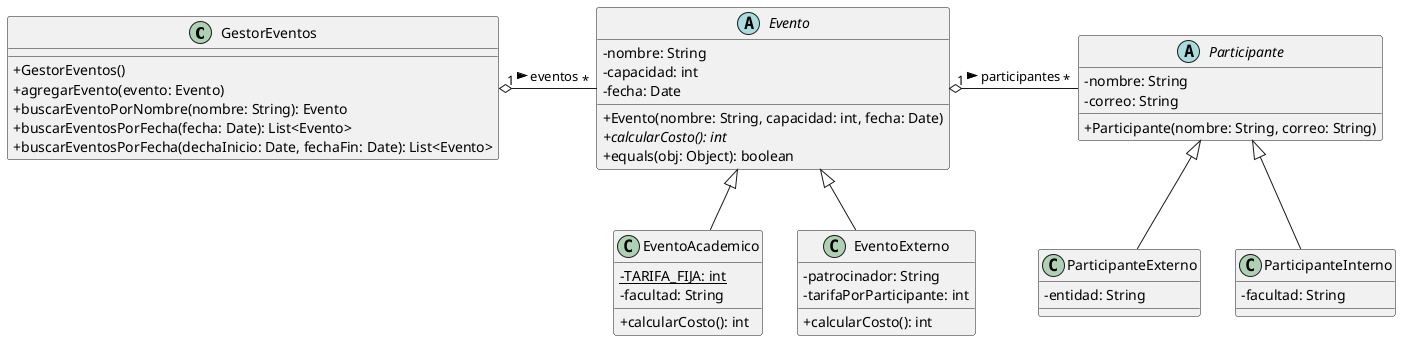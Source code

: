 @startuml
skinparam classAttributeIconSize 0
class GestorEventos {



    + GestorEventos()
    + agregarEvento(evento: Evento)
    + buscarEventoPorNombre(nombre: String): Evento
    + buscarEventosPorFecha(fecha: Date): List<Evento>
    + buscarEventosPorFecha(dechaInicio: Date, fechaFin: Date): List<Evento>


}


abstract class Participante {
    - nombre: String
    - correo: String

    + Participante(nombre: String, correo: String)

}

class ParticipanteExterno extends Participante {
    - entidad: String

}

class ParticipanteInterno extends Participante {
    - facultad: String
}


abstract class Evento {
    - nombre: String
    - capacidad: int
    - fecha: Date

    + Evento(nombre: String, capacidad: int, fecha: Date)
    + {abstract} calcularCosto(): int
    + equals(obj: Object): boolean
}

class EventoAcademico extends Evento {
    - {static} TARIFA_FIJA: int
    - facultad: String

    + calcularCosto(): int

}

class EventoExterno extends Evento {
    - patrocinador: String
    - tarifaPorParticipante: int

    + calcularCosto(): int
}

' Relaciones
GestorEventos "1" o- "*" Evento :eventos >
Evento "1" o- "*" Participante :participantes >
@enduml